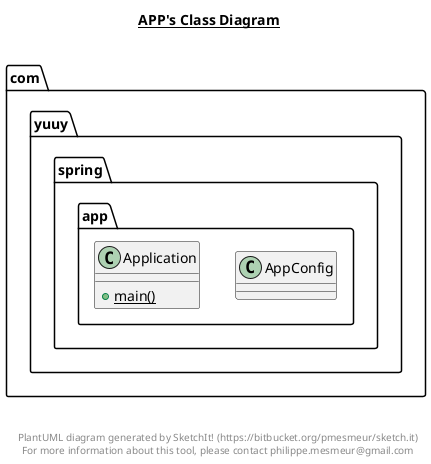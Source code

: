 @startuml

title __APP's Class Diagram__\n

  namespace com.yuuy.spring.app {
    class com.yuuy.spring.app.AppConfig {
    }
  }
  

  namespace com.yuuy.spring.app {
    class com.yuuy.spring.app.Application {
        {static} + main()
    }
  }
  



right footer


PlantUML diagram generated by SketchIt! (https://bitbucket.org/pmesmeur/sketch.it)
For more information about this tool, please contact philippe.mesmeur@gmail.com
endfooter

@enduml
